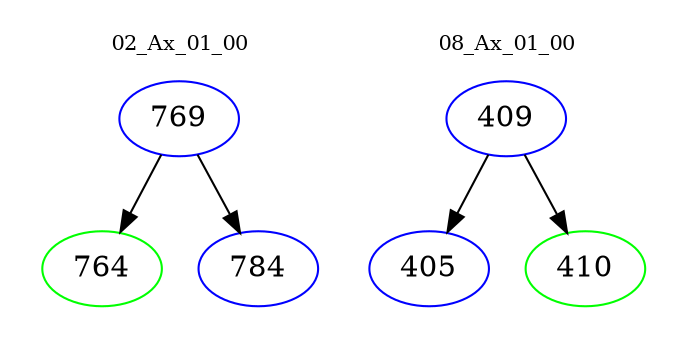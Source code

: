 digraph{
subgraph cluster_0 {
color = white
label = "02_Ax_01_00";
fontsize=10;
T0_769 [label="769", color="blue"]
T0_769 -> T0_764 [color="black"]
T0_764 [label="764", color="green"]
T0_769 -> T0_784 [color="black"]
T0_784 [label="784", color="blue"]
}
subgraph cluster_1 {
color = white
label = "08_Ax_01_00";
fontsize=10;
T1_409 [label="409", color="blue"]
T1_409 -> T1_405 [color="black"]
T1_405 [label="405", color="blue"]
T1_409 -> T1_410 [color="black"]
T1_410 [label="410", color="green"]
}
}
